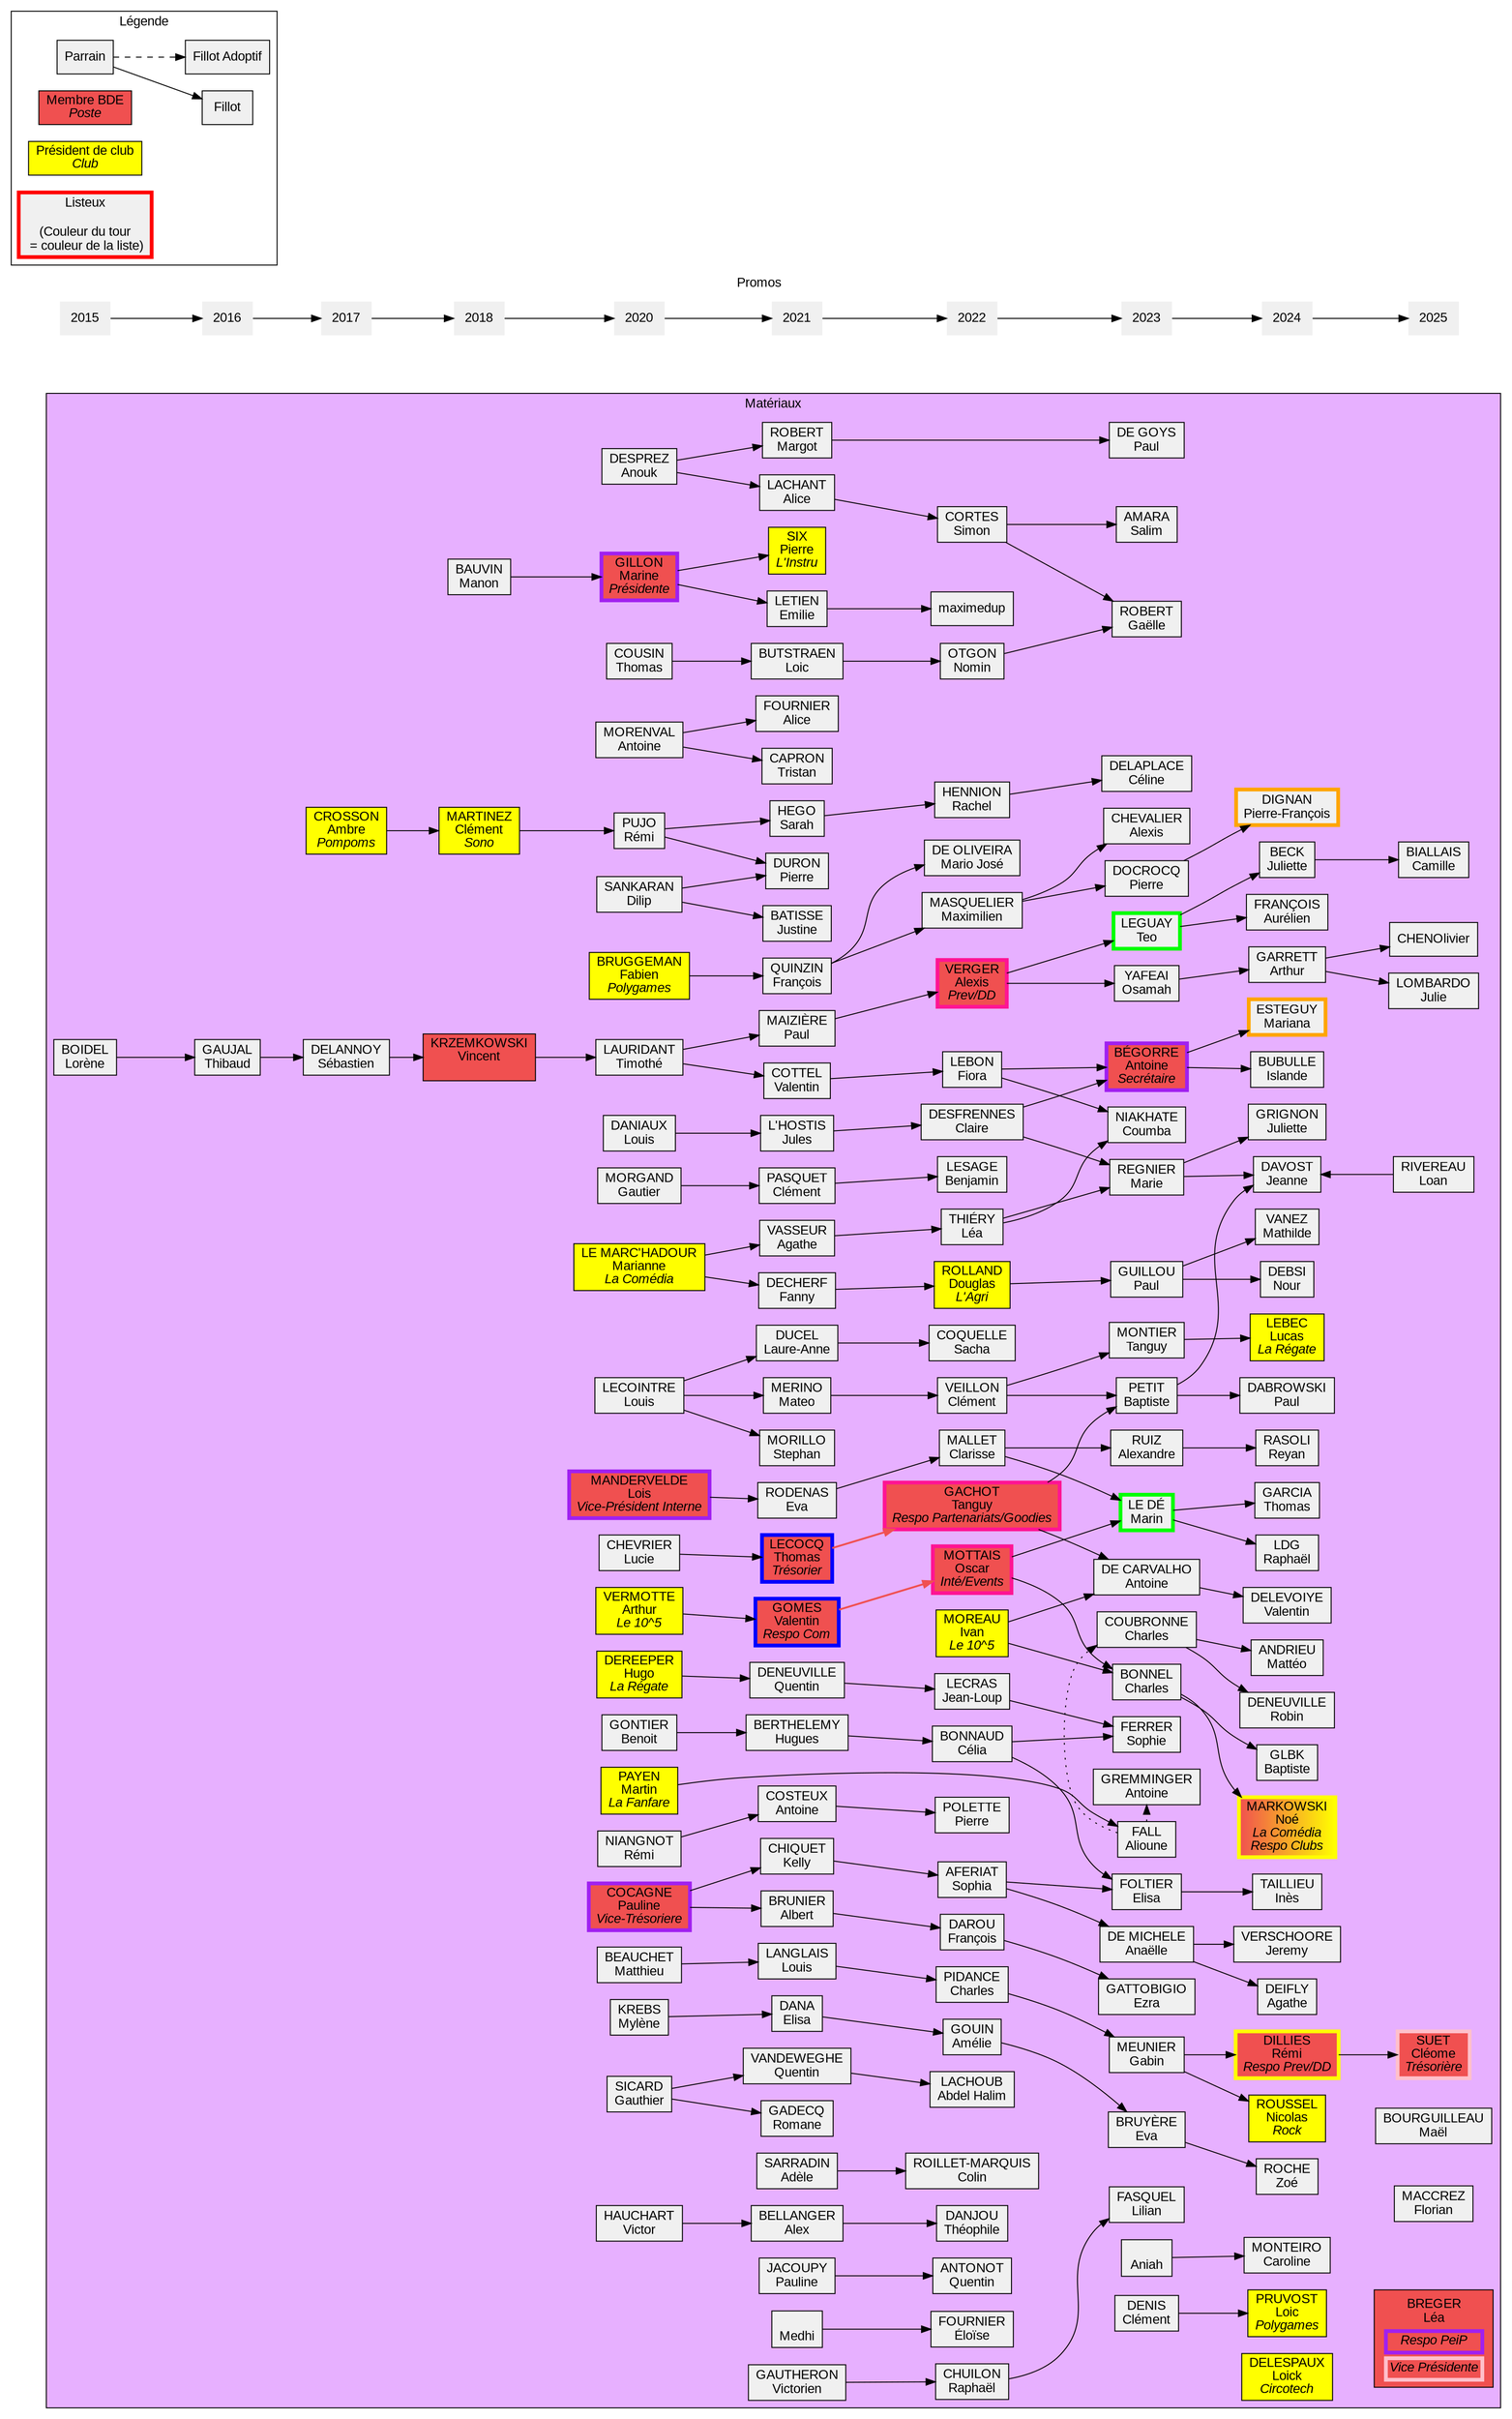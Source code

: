 digraph mat {
	graph [
		charset = "UTF-8";
		style = filled;
		fontname = "Arial";
	];

	node [
		shape = box;
		style = filled;
		fillcolor = "#f0f0f0";
		fontname = "Arial";
	];

	rankdir = LR;

	subgraph cluster_promos {
		label = "Promos";
		penwidth = 0;
		color = none;
		node [shape = none];

		"2015" -> "2016" -> "2017" -> "2018" -> "2020" -> "2021" -> "2022" -> "2023" -> "2024" -> "2025";
	}
		subgraph cluster_legende {
		label = "Légende";
		fillcolor = none;

		leg_parrain	[label = "Parrain"];
		leg_fillot	[label = "Fillot"];
		leg_fillotadop	[label = "Fillot Adoptif"];
		leg_BDE		[label = <Membre BDE<BR/><I>Poste</I>> fillcolor="#f05050"];
		leg_prez	[label = <Président de club<BR/><I>Club</I>> fillcolor="yellow"];
		leg_listeux	[label = "Listeux\n\n(Couleur du tour\n = couleur de la liste)" penwidth=4 color="red"];

		leg_parrain -> leg_fillot;
		leg_parrain -> leg_fillotadop [style = "dashed"];
	}

	subgraph cluster_mat {
		label = "Matériaux";
		fillcolor = "#E7B0FF";

		{ rank = "same";
			loreneboid	[label = "BOIDEL\nLorène"];
		}

		{ rank = "same";
			thibaudgauj	[label = "GAUJAL\nThibaud"];
		}
		loreneboid -> thibaudgauj;

		{ rank = "same";
			sebastiendel	[label = "DELANNOY\nSébastien"];
			ambrecross	[label = <CROSSON<BR/>Ambre<BR/><I>Pompoms</I>> fillcolor="yellow"];
		}
		thibaudgauj -> sebastiendel;

		{ rank = "same";
			clementmartin	[label = <MARTINEZ<BR/>Clément<BR/><I>Sono</I>> fillcolor="yellow"];
			vincentkrzem	[label = <KRZEMKOWSKI<BR/>Vincent<BR/><I> </I>> fillcolor="#f05050"];
			manonbauv	[label = "BAUVIN\nManon"];
		}
		ambrecross -> clementmartin;
		sebastiendel -> vincentkrzem;

		{ rank = "same";
			anoukdespr	[label = "DESPREZ\nAnouk"];
			antoinemoren	[label = "MORENVAL\nAntoine"];
			arthurverm	[label = <VERMOTTE<BR/>Arthur<BR/><I>Le 10^5</I>> fillcolor="yellow"];
			benoitgon	[label = "GONTIER\nBenoit"];
			dilipsankaran	[label = "SANKARAN\nDilip"];
			fabienbrugg	[label = <BRUGGEMAN<BR/>Fabien<BR/><I>Polygames</I>> fillcolor="yellow"];
			gautiermorg	[label = "MORGAND\nGautier"];
			hugoderee	[label = <DEREEPER<BR/>Hugo<BR/><I>La Régate</I>> fillcolor="yellow"];
			loismanderv	[label = <MANDERVELDE<BR/>Lois<BR/><I>Vice-Président Interne</I>> fillcolor="#f05050" penwidth=4 color="purple"];
			louisdani	[label = "DANIAUX\nLouis"];
			louisleco	[label = "LECOINTRE\nLouis"];
			luciechev	[label = "CHEVRIER\nLucie"];
			mariannelema	[label = <LE MARC'HADOUR<BR/>Marianne<BR/><I>La Comédia</I>> fillcolor="yellow"];
			martinpay	[label = <PAYEN<BR/>Martin<BR/><I>La Fanfare</I>> fillcolor="yellow"];
			matthieubeau	[label = "BEAUCHET\nMatthieu"];
			mylenekreb	[label = "KREBS\nMylène"];
			paulinecoc	[label = <COCAGNE<BR/>Pauline<BR/><I>Vice-Trésoriere</I>> fillcolor="#f05050" penwidth=4 color="purple"];
			
			remipujo	[label = "PUJO\nRémi"];
			thomascousi	[label = "COUSIN\nThomas"];
			timlrdnt	[label = "LAURIDANT\nTimothé"];
			
			marinegill	[label = <GILLON<BR/>Marine<BR/><I>Présidente</I>> fillcolor="#f05050" penwidth=4 color="purple"];
			reminiang	[label = "NIANGNOT\nRémi"];
			gauthiersic	[label = "SICARD\nGauthier"];
			victorhauc	[label = "HAUCHART\nVictor"];

		}
		clementmartin -> remipujo;
		manonbauv -> marinegill;
		vincentkrzem -> timlrdnt;

		{ rank = "same";
			adelesarrad	[label = "SARRADIN\nAdèle"];
			agathevass	[label = "VASSEUR\nAgathe"];
			albertbruni	[label = "BRUNIER\nAlbert"];
			alexbell	[label = "BELLANGER\nAlex"];
			alicefourn	[label = "FOURNIER\nAlice"];
			alicelach	[label = "LACHANT\nAlice"];
			antoinecost	[label = "COSTEUX\nAntoine"];
			clementpasq	[label = "PASQUET\nClément"];
			elisadana	[label = "DANA\nElisa"];
			
			evarod		[label = "RODENAS\nEva"];
			fannydech	[label = "DECHERF\nFanny"];
			francoisqui	[label = "QUINZIN\nFrançois"];
			huguesberth	[label = "BERTHELEMY\nHugues"];
			juleslhostis	[label = "L'HOSTIS\nJules"];
			justinebat	[label = "BATISSE\nJustine"];
			kellychi	[label = "CHIQUET\nKelly"];
			laureanneduc	[label = "DUCEL\nLaure-Anne"];
			loicbuts	[label = "BUTSTRAEN\nLoic"];
			louislangl	[label = "LANGLAIS\nLouis"];
			margotrob	[label = "ROBERT\nMargot"];
			mateomerino	[label = "MERINO\nMateo"];
			victoriengauth	[label = "GAUTHERON\nVictorien"];
			
			
			paulmaiz	[label = "MAIZIÈRE\nPaul"];
			pierredur	[label = "DURON\nPierre"];
			quentindeneu	[label = "DENEUVILLE\nQuentin"];
			quentinvande	[label = "VANDEWEGHE\nQuentin"];
			romanegadecq	[label = "GADECQ\nRomane"];
			sarahhego	[label = "HEGO\nSarah"];
			stephanmorill	[label = "MORILLO\nStephan"];
			thomaslec	[label = <LECOCQ<BR/>Thomas<BR/><I>Trésorier</I>> fillcolor="#f05050" penwidth=4 color="blue"];
			tristancap	[label = "CAPRON\nTristan"];
			valentincott	[label = "COTTEL\nValentin"];
			valentingom	[label = <GOMES<BR/>Valentin<BR/><I>Respo Com</I>> fillcolor="#f05050" penwidth=4 color="blue"];
			
			emilielet	[label = "LETIEN\nEmilie"];
			pierresix	[label = <SIX<BR/>Pierre<BR/><I>L'Instru</I>> fillcolor="yellow"];
			paulinejacou	[label = "JACOUPY\nPauline"];
			medhi		[label = "\nMedhi"];
		}
		anoukdespr -> alicelach;
		anoukdespr -> margotrob;
		antoinemoren -> alicefourn;
		antoinemoren -> tristancap;
		arthurverm -> valentingom;
		benoitgon -> huguesberth;
		dilipsankaran -> justinebat;
		dilipsankaran -> pierredur;
		fabienbrugg -> francoisqui;
		gauthiersic -> quentinvande;
		gauthiersic -> romanegadecq;
		gautiermorg -> clementpasq;
		hugoderee -> quentindeneu;
		loismanderv -> evarod;
		louisdani -> juleslhostis;
		louisleco -> laureanneduc;
		louisleco -> mateomerino;
		louisleco -> stephanmorill;
		luciechev -> thomaslec;
		mariannelema -> agathevass;
		mariannelema -> fannydech;
		marinegill -> emilielet;
		marinegill -> pierresix;
		martinpay -> alioune;
		matthieubeau -> louislangl;
		mylenekreb -> elisadana;
		paulinecoc -> albertbruni;
		paulinecoc -> kellychi;
		reminiang -> antoinecost;
		remipujo -> pierredur;
		remipujo -> sarahhego;
		thomascousi -> loicbuts;
		timlrdnt -> paulmaiz;
		timlrdnt -> valentincott;
		victorhauc -> alexbell;

		{ rank="same";
			alexisver	[label = <VERGER<BR/>Alexis<BR/><I>Prev/DD</I>> fillcolor="#f05050" penwidth=4 color="deeppink"];
			ameliegouin	[label = "GOUIN\nAmélie"];
			benjaminles	[label = "LESAGE\nBenjamin"];
			celiabonn	[label = "BONNAUD\nCélia"];
			charlespid	[label = "PIDANCE\nCharles"];
			colinroill	[label = "ROILLET-MARQUIS\nColin"];
			clairedesf	[label = "DESFRENNES\nClaire"];
			douglasroll	[label = <ROLLAND<BR/>Douglas<BR/><I>L'Agri</I>> fillcolor="yellow"];
			fioraleb	[label = "LEBON\nFiora"];
			eloisefour	[label = "FOURNIER\nÉloïse"];
			leathiery	[label = "THIÉRY\nLéa"];
			francoisdar	[label = "DAROU\nFrançois"];
			clementveill 	[label = "VEILLON\nClément"];
			ivanmor		[label = <MOREAU<BR/>Ivan<BR/><I>Le 10^5</I>> fillcolor="yellow"];
			oscarmott	[label = <MOTTAIS<BR/>Oscar<BR/><I>Inté/Events</I>> fillcolor="#f05050" penwidth=4 color="deeppink"];
			tanguygac	[label = <GACHOT<BR/>Tanguy<BR/><I>Respo Partenariats/Goodies</I>> fillcolor="#f05050" penwidth=4 color="deeppink"];
			clarissemal	[label = "MALLET\nClarisse"];
			//julinebur	[label = <BUROT<BR/>Juline<BR/><I>La Radio</I>> fillcolor="yellow"];
			maximilienmasq	[label = "MASQUELIER\nMaximilien"];
			jeanlouplec	[label = "LECRAS\nJean-Loup"];
			nomin		[label = "OTGON\nNomin"];
			rachel		[label = "HENNION\nRachel"];
			raphaelchuil	[label = "CHUILON\nRaphaël"];
			simoncortes	[label = "CORTES\nSimon"];
			sophiaafe	[label = "AFERIAT\nSophia"];
			theophiledanj	[label = "DANJOU\nThéophile"];
			mariojose	[label = "DE OLIVEIRA\nMario José"];
			//maximedup	[label = "DUPONT\nMaxime"];
			pierrepolet	[label = "POLETTE\nPierre"];
			quentinanto	[label = "ANTONOT\nQuentin"];
			sachacoq	[label = "COQUELLE\nSacha"];
			//samuelev	[label = "EVRARD\nSamuel"];
			abdelhalim	[label = "LACHOUB\nAbdel Halim"];

        }
		adelesarrad -> colinroill;
		agathevass -> leathiery;
		albertbruni -> francoisdar;
		alexbell -> theophiledanj;
		alicelach -> simoncortes;
		antoinecost -> pierrepolet;
		clementpasq -> benjaminles;
		elisadana -> ameliegouin;
		emilielet -> maximedup;
		evarod -> clarissemal;
		fannydech -> douglasroll;
		francoisqui -> mariojose;
		francoisqui -> maximilienmasq;
		huguesberth -> celiabonn;
		juleslhostis -> clairedesf;
		kellychi -> sophiaafe;
		laureanneduc -> sachacoq;
		loicbuts -> nomin;
		louislangl -> charlespid;
		mateomerino -> clementveill;
		medhi -> eloisefour;
		paulinejacou -> quentinanto;
		paulmaiz -> alexisver;
		//pierredur -> ivanmor;
		//pierresix -> julinebur;
		//pierresix -> samuelev;
		quentindeneu -> jeanlouplec;
		quentinvande -> abdelhalim;
		sarahhego -> rachel;
		thomaslec -> tanguygac [penwidth=2 color = "#f05050"];
		valentincott -> fioraleb;
		valentingom -> oscarmott [penwidth=2 color = "#f05050"];
		victoriengauth -> raphaelchuil;

		{ rank = "same";
			alexandreruiz	[label = "RUIZ\nAlexandre"];
			alexischev	[label = "CHEVALIER\nAlexis"];
			anaelledemi	[label = "DE MICHELE\nAnaëlle"];
			alioune		[label = "FALL\nAlioune"];
			aniah		[label = "\nAniah"];
			antoinebeg 	[label = <BÉGORRE<BR/>Antoine<BR/><I>Secrétaire</I>>  fillcolor="#f05050" penwidth=4 color="purple"];
			antoinedec	[label = "DE CARVALHO\nAntoine"];
			antoinegrem	[label = "GREMMINGER\nAntoine"];
			baptistepet	[label = "PETIT\nBaptiste"];
			charlesbon	[label = "BONNEL\nCharles"];
			charlescou	[label = "COUBRONNE\nCharles"];
			clementden	[label = "DENIS\nClément"];
			coumbania	[label = "NIAKHATE\nCoumba"];
			elisafolt	[label = "FOLTIER\nElisa"];
			evabruy		[label = "BRUYÈRE\nEva"];
			ezragatt	[label = "GATTOBIGIO\nEzra"];
			gabinmeun	[label = "MEUNIER\nGabin"];
			gaellerob	[label = "ROBERT\nGaëlle"];
			lilianfasq	[label = "FASQUEL\nLilian"];
			marieregn	[label = "REGNIER\nMarie"];
			marinlede	[label = "LE DÉ\nMarin" penwidth=4 color="green"];
			osamahyaf	[label = "YAFEAI\nOsamah"];
			pauldeg		[label = "DE GOYS\nPaul"];
			paulgui		[label = "GUILLOU\nPaul"];
			pierredocr	[label = "DOCROCQ\nPierre"];
			salimama	[label = "AMARA\nSalim"];
			sophieferr	[label = "FERRER\nSophie"];
			tanguymon	[label = "MONTIER\nTanguy"];
			teoleg		[label = "LEGUAY\nTeo" penwidth=4 color="green"];
			celinedel	[label = "DELAPLACE\nCéline"];
		}
		margotrob -> pauldeg;

		alexisver -> osamahyaf;
		alexisver -> teoleg;
		alioune -> antoinegrem [style = dotted];
		alioune -> charlescou [style = dotted];
		ameliegouin -> evabruy;
		celiabonn -> elisafolt;
		celiabonn -> sophieferr;
		charlespid -> gabinmeun;
		clairedesf -> antoinebeg;
		clairedesf -> marieregn;
		clarissemal -> alexandreruiz;
		clarissemal -> marinlede;
		clementveill -> baptistepet;
		clementveill -> tanguymon;
		douglasroll -> paulgui;
		fioraleb -> antoinebeg;
		fioraleb -> coumbania;
		francoisdar -> ezragatt;
		ivanmor -> antoinedec;
		ivanmor -> charlesbon;
		jeanlouplec -> sophieferr;
		//julinebur -> alexandreruiz;
		//julinebur -> alexischev;
		//julinebur -> anaelledemi;
		//julinebur -> baptistepet;
		leathiery -> coumbania;
		leathiery -> marieregn;
		maximilienmasq -> alexischev;
		maximilienmasq -> pierredocr;
		nomin -> gaellerob;
		oscarmott -> charlesbon;
		oscarmott -> marinlede;
		rachel -> celinedel;
		raphaelchuil -> lilianfasq;
		simoncortes -> gaellerob;
		simoncortes -> salimama;
		sophiaafe -> anaelledemi;
		sophiaafe -> elisafolt;
		tanguygac -> baptistepet;
		tanguygac -> antoinedec;

		{ rank = "same";
			agathedeifl	[label = "DEIFLY\nAgathe"];
			arthurgarr	[label = "GARRETT\nArthur"];
			aurelienfran	[label = "FRANÇOIS\nAurélien"];
			baptisteglbk	[label = "GLBK\nBaptiste"];
			camillebec	[label = "BECK\nJuliette"];
			carolinemont	[label = "MONTEIRO\nCaroline"];
			inestail	[label = "TAILLIEU\nInès"];
			islandebub	[label = "BUBULLE\nIslande"];
			jeannedav	[label = "DAVOST\nJeanne"];
			jeremyversc	[label = "VERSCHOORE\nJeremy"];
			juliettegrig	[label = "GRIGNON\nJuliette"];
			loicdelesp	[label = <DELESPAUX<BR/>Loick<BR/><I>Circotech</I>> fillcolor="yellow"];
			loicpruv	[label = <PRUVOST<BR/>Loic<BR/><I>Polygames</I>> fillcolor="yellow"];
			lucaslbc	[label = <LEBEC<BR/>Lucas<BR/><I>La Régate</I>> fillcolor="yellow"];
			marianaeste	[label = "ESTEGUY\nMariana" penwidth=4 color="orange"];
			mathildevane	[label = "VANEZ\nMathilde"];
			matteoandri	[label = "ANDRIEU\nMattéo"];
			nicolasrouss	[label = <ROUSSEL<BR/>Nicolas<BR/><I>Rock</I>> fillcolor="yellow"];
			noemarkow	[label = <MARKOWSKI<BR/>Noé<BR/><I>La Comédia<BR/>Respo Clubs</I>> fillcolor="#f05050:yellow" penwidth=4 color="yellow"];
			nourdeb		[label = "DEBSI\nNour"];
			pauldab		[label = "DABROWSKI\nPaul"];
			pierrefrancoisd	[label = "DIGNAN\nPierre-François" penwidth=4 color="orange"];
			raphaelldg	[label = "LDG\nRaphaël"];
			remidilli	[label = <DILLIES<BR/>Rémi<BR/><I>Respo Prev/DD</I>> fillcolor="#f05050" penwidth=4 color="yellow"];
			reyanraso	[label = "RASOLI\nReyan"];
			robindene	[label = "DENEUVILLE\nRobin"];
			thomasgar	[label = "GARCIA\nThomas"];
			valentindelev	[label = "DELEVOIYE\nValentin"];
			zoeroch		[label = "ROCHE\nZoé"];
		}
		alexandreruiz -> reyanraso;
		anaelledemi -> agathedeifl;
		anaelledemi -> jeremyversc;
		aniah -> carolinemont;
		antoinebeg -> islandebub;
		antoinebeg -> marianaeste;
		antoinedec -> valentindelev;
		baptistepet -> jeannedav;
		baptistepet -> pauldab;
		charlesbon -> baptisteglbk;
		charlesbon -> noemarkow;
		charlescou -> matteoandri;
		charlescou -> robindene;
		clementden -> loicpruv;
		elisafolt -> inestail;
		evabruy -> zoeroch;
		gabinmeun -> nicolasrouss;
		gabinmeun -> remidilli;
		marieregn -> jeannedav;
		marieregn -> juliettegrig;
		marinlede -> raphaelldg;
		marinlede -> thomasgar;
		osamahyaf -> arthurgarr;
		paulgui -> mathildevane;
		paulgui -> nourdeb;
		pierredocr -> pierrefrancoisd;
		tanguymon -> lucaslbc;
		teoleg -> aurelienfran;
		teoleg -> camillebec;
		{ rank = "same";
            camillebia [label = "BIALLAIS\nCamille"];
            maelbourg  [label = "BOURGUILLEAU\nMaël"];
            cleomesuet [label = <SUET<BR/>Cléome<BR/><I>Trésorière</I>> fillcolor="#f05050" penwidth=4 color="pink"];
            julielomb  [label = "LOMBARDO\nJulie"];
            florianma  [label = "MACCREZ\nFlorian"];
            leabreger  [label = <<table border="0">
							<tr><td border="0">BREGER<BR/>Léa</td></tr>
							<tr><td border="4" color="purple"><I>Respo PeiP</I></td></tr>
							<tr><td border="4" color="pink"><I>Vice Présidente</I></td></tr>
						</table>> fillcolor="#f05050"];
            loanrivere [label = "RIVEREAU\nLoan"];
            olivierch  [label = "CHEN\Olivier"];
		}
		remidilli -> cleomesuet;
		camillebec -> camillebia;
		arthurgarr -> julielomb;
		arthurgarr -> olivierch;
		loanrivere -> jeannedav;
	}
	endnode [style=invis];

	camillebec -> endnode [style=invis];
	"2024" -> endnode [style=invis];
}
